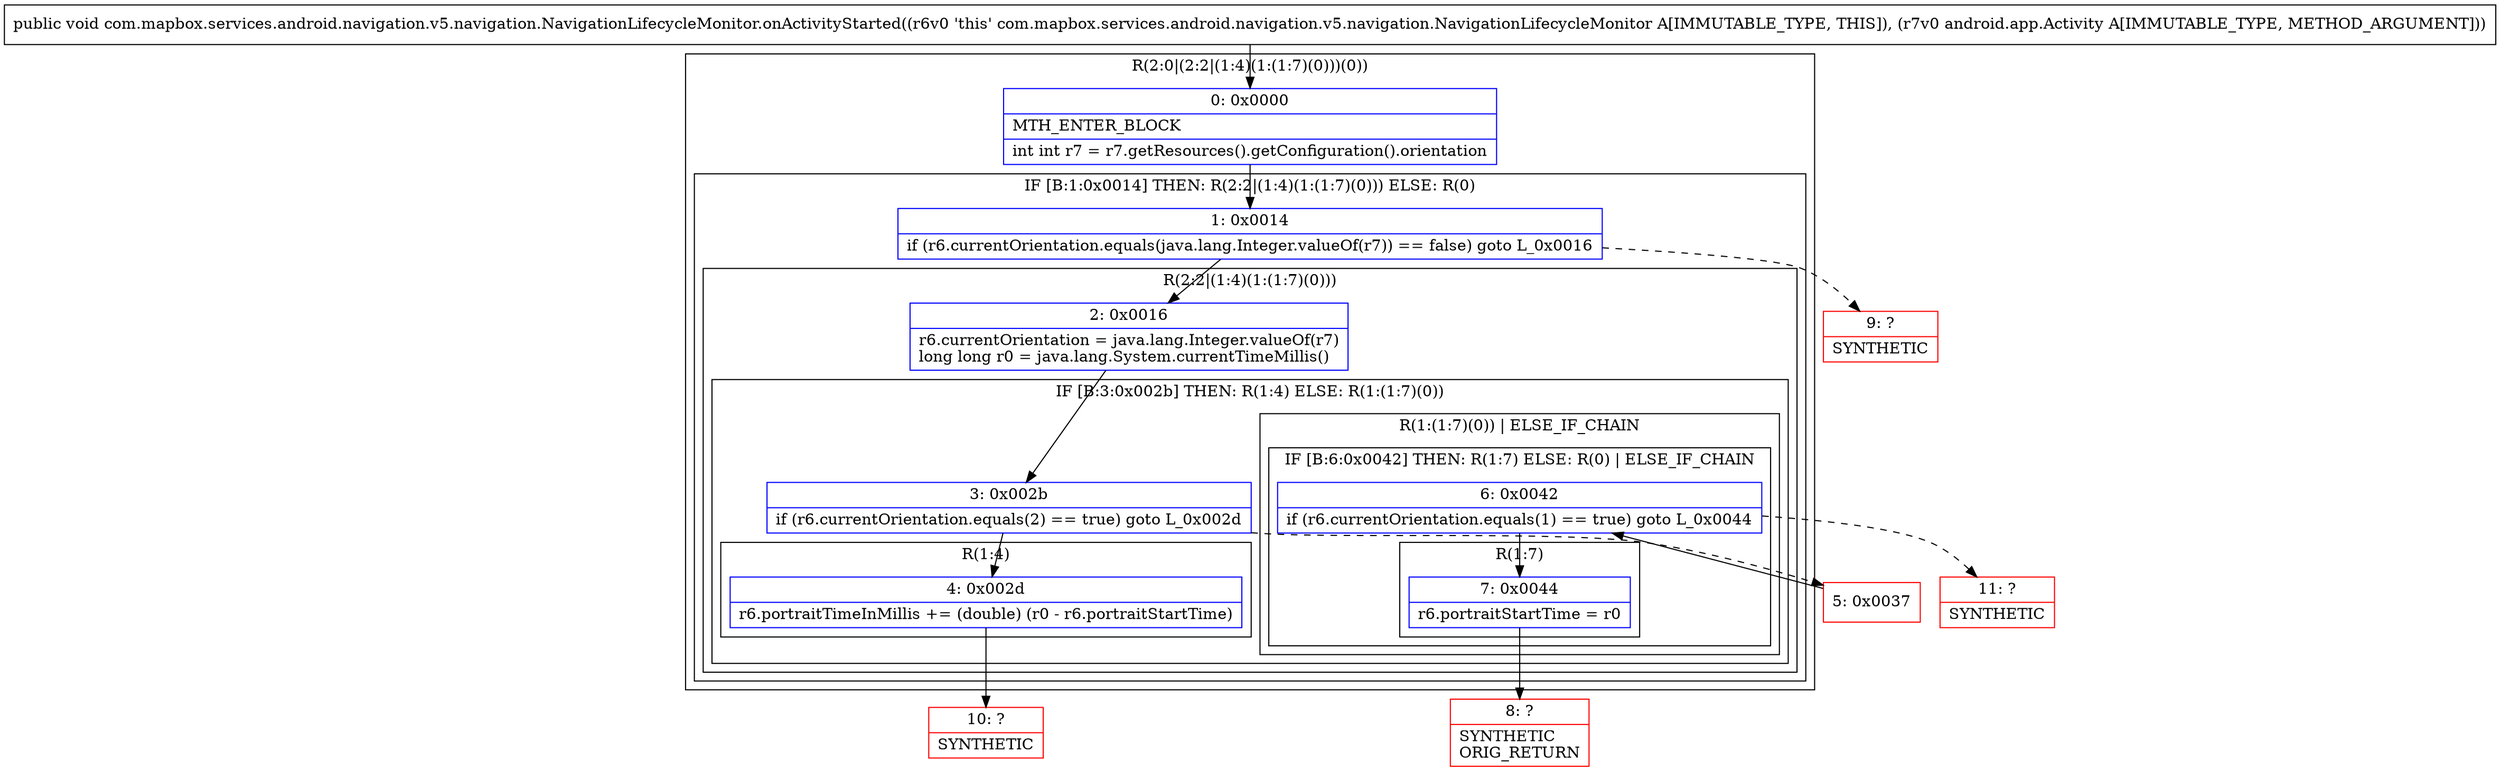 digraph "CFG forcom.mapbox.services.android.navigation.v5.navigation.NavigationLifecycleMonitor.onActivityStarted(Landroid\/app\/Activity;)V" {
subgraph cluster_Region_2046127661 {
label = "R(2:0|(2:2|(1:4)(1:(1:7)(0)))(0))";
node [shape=record,color=blue];
Node_0 [shape=record,label="{0\:\ 0x0000|MTH_ENTER_BLOCK\l|int int r7 = r7.getResources().getConfiguration().orientation\l}"];
subgraph cluster_IfRegion_2099843987 {
label = "IF [B:1:0x0014] THEN: R(2:2|(1:4)(1:(1:7)(0))) ELSE: R(0)";
node [shape=record,color=blue];
Node_1 [shape=record,label="{1\:\ 0x0014|if (r6.currentOrientation.equals(java.lang.Integer.valueOf(r7)) == false) goto L_0x0016\l}"];
subgraph cluster_Region_1623582778 {
label = "R(2:2|(1:4)(1:(1:7)(0)))";
node [shape=record,color=blue];
Node_2 [shape=record,label="{2\:\ 0x0016|r6.currentOrientation = java.lang.Integer.valueOf(r7)\llong long r0 = java.lang.System.currentTimeMillis()\l}"];
subgraph cluster_IfRegion_2084535280 {
label = "IF [B:3:0x002b] THEN: R(1:4) ELSE: R(1:(1:7)(0))";
node [shape=record,color=blue];
Node_3 [shape=record,label="{3\:\ 0x002b|if (r6.currentOrientation.equals(2) == true) goto L_0x002d\l}"];
subgraph cluster_Region_872559358 {
label = "R(1:4)";
node [shape=record,color=blue];
Node_4 [shape=record,label="{4\:\ 0x002d|r6.portraitTimeInMillis += (double) (r0 \- r6.portraitStartTime)\l}"];
}
subgraph cluster_Region_1884273770 {
label = "R(1:(1:7)(0)) | ELSE_IF_CHAIN\l";
node [shape=record,color=blue];
subgraph cluster_IfRegion_808517228 {
label = "IF [B:6:0x0042] THEN: R(1:7) ELSE: R(0) | ELSE_IF_CHAIN\l";
node [shape=record,color=blue];
Node_6 [shape=record,label="{6\:\ 0x0042|if (r6.currentOrientation.equals(1) == true) goto L_0x0044\l}"];
subgraph cluster_Region_1716827733 {
label = "R(1:7)";
node [shape=record,color=blue];
Node_7 [shape=record,label="{7\:\ 0x0044|r6.portraitStartTime = r0\l}"];
}
subgraph cluster_Region_366621106 {
label = "R(0)";
node [shape=record,color=blue];
}
}
}
}
}
subgraph cluster_Region_314390530 {
label = "R(0)";
node [shape=record,color=blue];
}
}
}
Node_5 [shape=record,color=red,label="{5\:\ 0x0037}"];
Node_8 [shape=record,color=red,label="{8\:\ ?|SYNTHETIC\lORIG_RETURN\l}"];
Node_9 [shape=record,color=red,label="{9\:\ ?|SYNTHETIC\l}"];
Node_10 [shape=record,color=red,label="{10\:\ ?|SYNTHETIC\l}"];
Node_11 [shape=record,color=red,label="{11\:\ ?|SYNTHETIC\l}"];
MethodNode[shape=record,label="{public void com.mapbox.services.android.navigation.v5.navigation.NavigationLifecycleMonitor.onActivityStarted((r6v0 'this' com.mapbox.services.android.navigation.v5.navigation.NavigationLifecycleMonitor A[IMMUTABLE_TYPE, THIS]), (r7v0 android.app.Activity A[IMMUTABLE_TYPE, METHOD_ARGUMENT])) }"];
MethodNode -> Node_0;
Node_0 -> Node_1;
Node_1 -> Node_2;
Node_1 -> Node_9[style=dashed];
Node_2 -> Node_3;
Node_3 -> Node_4;
Node_3 -> Node_5[style=dashed];
Node_4 -> Node_10;
Node_6 -> Node_7;
Node_6 -> Node_11[style=dashed];
Node_7 -> Node_8;
Node_5 -> Node_6;
}

